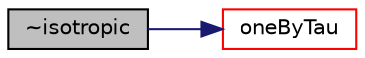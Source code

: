 digraph "~isotropic"
{
  bgcolor="transparent";
  edge [fontname="Helvetica",fontsize="10",labelfontname="Helvetica",labelfontsize="10"];
  node [fontname="Helvetica",fontsize="10",shape=record];
  rankdir="LR";
  Node1 [label="~isotropic",height=0.2,width=0.4,color="black", fillcolor="grey75", style="filled", fontcolor="black"];
  Node1 -> Node2 [color="midnightblue",fontsize="10",style="solid",fontname="Helvetica"];
  Node2 [label="oneByTau",height=0.2,width=0.4,color="red",URL="$a01199.html#a8c84ec9cb3bb165ff0ca2c7160d99c93",tooltip="Member Functions. "];
}
